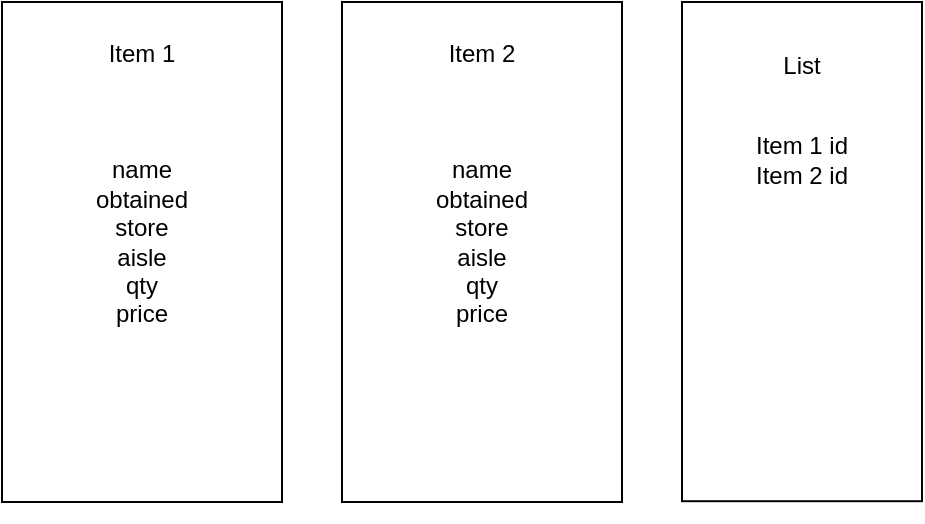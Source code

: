 <mxfile version="21.6.6" type="device">
  <diagram name="Page-1" id="FOgSCso23igQOviUKSwV">
    <mxGraphModel dx="673" dy="782" grid="1" gridSize="10" guides="1" tooltips="1" connect="1" arrows="1" fold="1" page="1" pageScale="1" pageWidth="850" pageHeight="1100" math="0" shadow="0">
      <root>
        <mxCell id="0" />
        <mxCell id="1" parent="0" />
        <mxCell id="M2QFL01ij5f16DSacG5g-4" value="" style="group" vertex="1" connectable="0" parent="1">
          <mxGeometry x="70" y="150" width="140" height="250" as="geometry" />
        </mxCell>
        <mxCell id="M2QFL01ij5f16DSacG5g-1" value="" style="rounded=0;whiteSpace=wrap;html=1;" vertex="1" parent="M2QFL01ij5f16DSacG5g-4">
          <mxGeometry width="140" height="250.0" as="geometry" />
        </mxCell>
        <mxCell id="M2QFL01ij5f16DSacG5g-2" value="name&lt;br&gt;obtained&lt;br&gt;store&lt;br&gt;aisle&lt;br&gt;qty&lt;br&gt;price" style="text;html=1;strokeColor=none;fillColor=none;align=center;verticalAlign=middle;whiteSpace=wrap;rounded=0;" vertex="1" parent="M2QFL01ij5f16DSacG5g-4">
          <mxGeometry x="40" y="104.167" width="60" height="31.25" as="geometry" />
        </mxCell>
        <mxCell id="M2QFL01ij5f16DSacG5g-3" value="Item 1" style="text;html=1;strokeColor=none;fillColor=none;align=center;verticalAlign=middle;whiteSpace=wrap;rounded=0;" vertex="1" parent="M2QFL01ij5f16DSacG5g-4">
          <mxGeometry x="40" y="10.417" width="60" height="31.25" as="geometry" />
        </mxCell>
        <mxCell id="M2QFL01ij5f16DSacG5g-5" value="" style="group" vertex="1" connectable="0" parent="1">
          <mxGeometry x="240" y="150" width="140" height="250" as="geometry" />
        </mxCell>
        <mxCell id="M2QFL01ij5f16DSacG5g-6" value="" style="rounded=0;whiteSpace=wrap;html=1;" vertex="1" parent="M2QFL01ij5f16DSacG5g-5">
          <mxGeometry width="140" height="250.0" as="geometry" />
        </mxCell>
        <mxCell id="M2QFL01ij5f16DSacG5g-7" value="name&lt;br&gt;obtained&lt;br&gt;store&lt;br&gt;aisle&lt;br&gt;qty&lt;br&gt;price" style="text;html=1;strokeColor=none;fillColor=none;align=center;verticalAlign=middle;whiteSpace=wrap;rounded=0;" vertex="1" parent="M2QFL01ij5f16DSacG5g-5">
          <mxGeometry x="40" y="104.167" width="60" height="31.25" as="geometry" />
        </mxCell>
        <mxCell id="M2QFL01ij5f16DSacG5g-8" value="Item 2" style="text;html=1;strokeColor=none;fillColor=none;align=center;verticalAlign=middle;whiteSpace=wrap;rounded=0;" vertex="1" parent="M2QFL01ij5f16DSacG5g-5">
          <mxGeometry x="40" y="10.417" width="60" height="31.25" as="geometry" />
        </mxCell>
        <mxCell id="M2QFL01ij5f16DSacG5g-12" value="" style="group" vertex="1" connectable="0" parent="1">
          <mxGeometry x="410" y="150" width="120" height="260" as="geometry" />
        </mxCell>
        <mxCell id="M2QFL01ij5f16DSacG5g-9" value="" style="rounded=0;whiteSpace=wrap;html=1;" vertex="1" parent="M2QFL01ij5f16DSacG5g-12">
          <mxGeometry width="120" height="249.6" as="geometry" />
        </mxCell>
        <mxCell id="M2QFL01ij5f16DSacG5g-10" value="List" style="text;html=1;strokeColor=none;fillColor=none;align=center;verticalAlign=middle;whiteSpace=wrap;rounded=0;" vertex="1" parent="M2QFL01ij5f16DSacG5g-12">
          <mxGeometry x="30" y="18.571" width="60" height="27.857" as="geometry" />
        </mxCell>
        <mxCell id="M2QFL01ij5f16DSacG5g-11" value="Item 1 id&lt;br&gt;Item 2 id" style="text;html=1;strokeColor=none;fillColor=none;align=center;verticalAlign=middle;whiteSpace=wrap;rounded=0;" vertex="1" parent="M2QFL01ij5f16DSacG5g-12">
          <mxGeometry x="30" y="65" width="60" height="27.857" as="geometry" />
        </mxCell>
        <mxCell id="M2QFL01ij5f16DSacG5g-13" style="edgeStyle=orthogonalEdgeStyle;rounded=0;orthogonalLoop=1;jettySize=auto;html=1;exitX=0.5;exitY=1;exitDx=0;exitDy=0;" edge="1" parent="M2QFL01ij5f16DSacG5g-12" source="M2QFL01ij5f16DSacG5g-9" target="M2QFL01ij5f16DSacG5g-9">
          <mxGeometry relative="1" as="geometry" />
        </mxCell>
      </root>
    </mxGraphModel>
  </diagram>
</mxfile>
